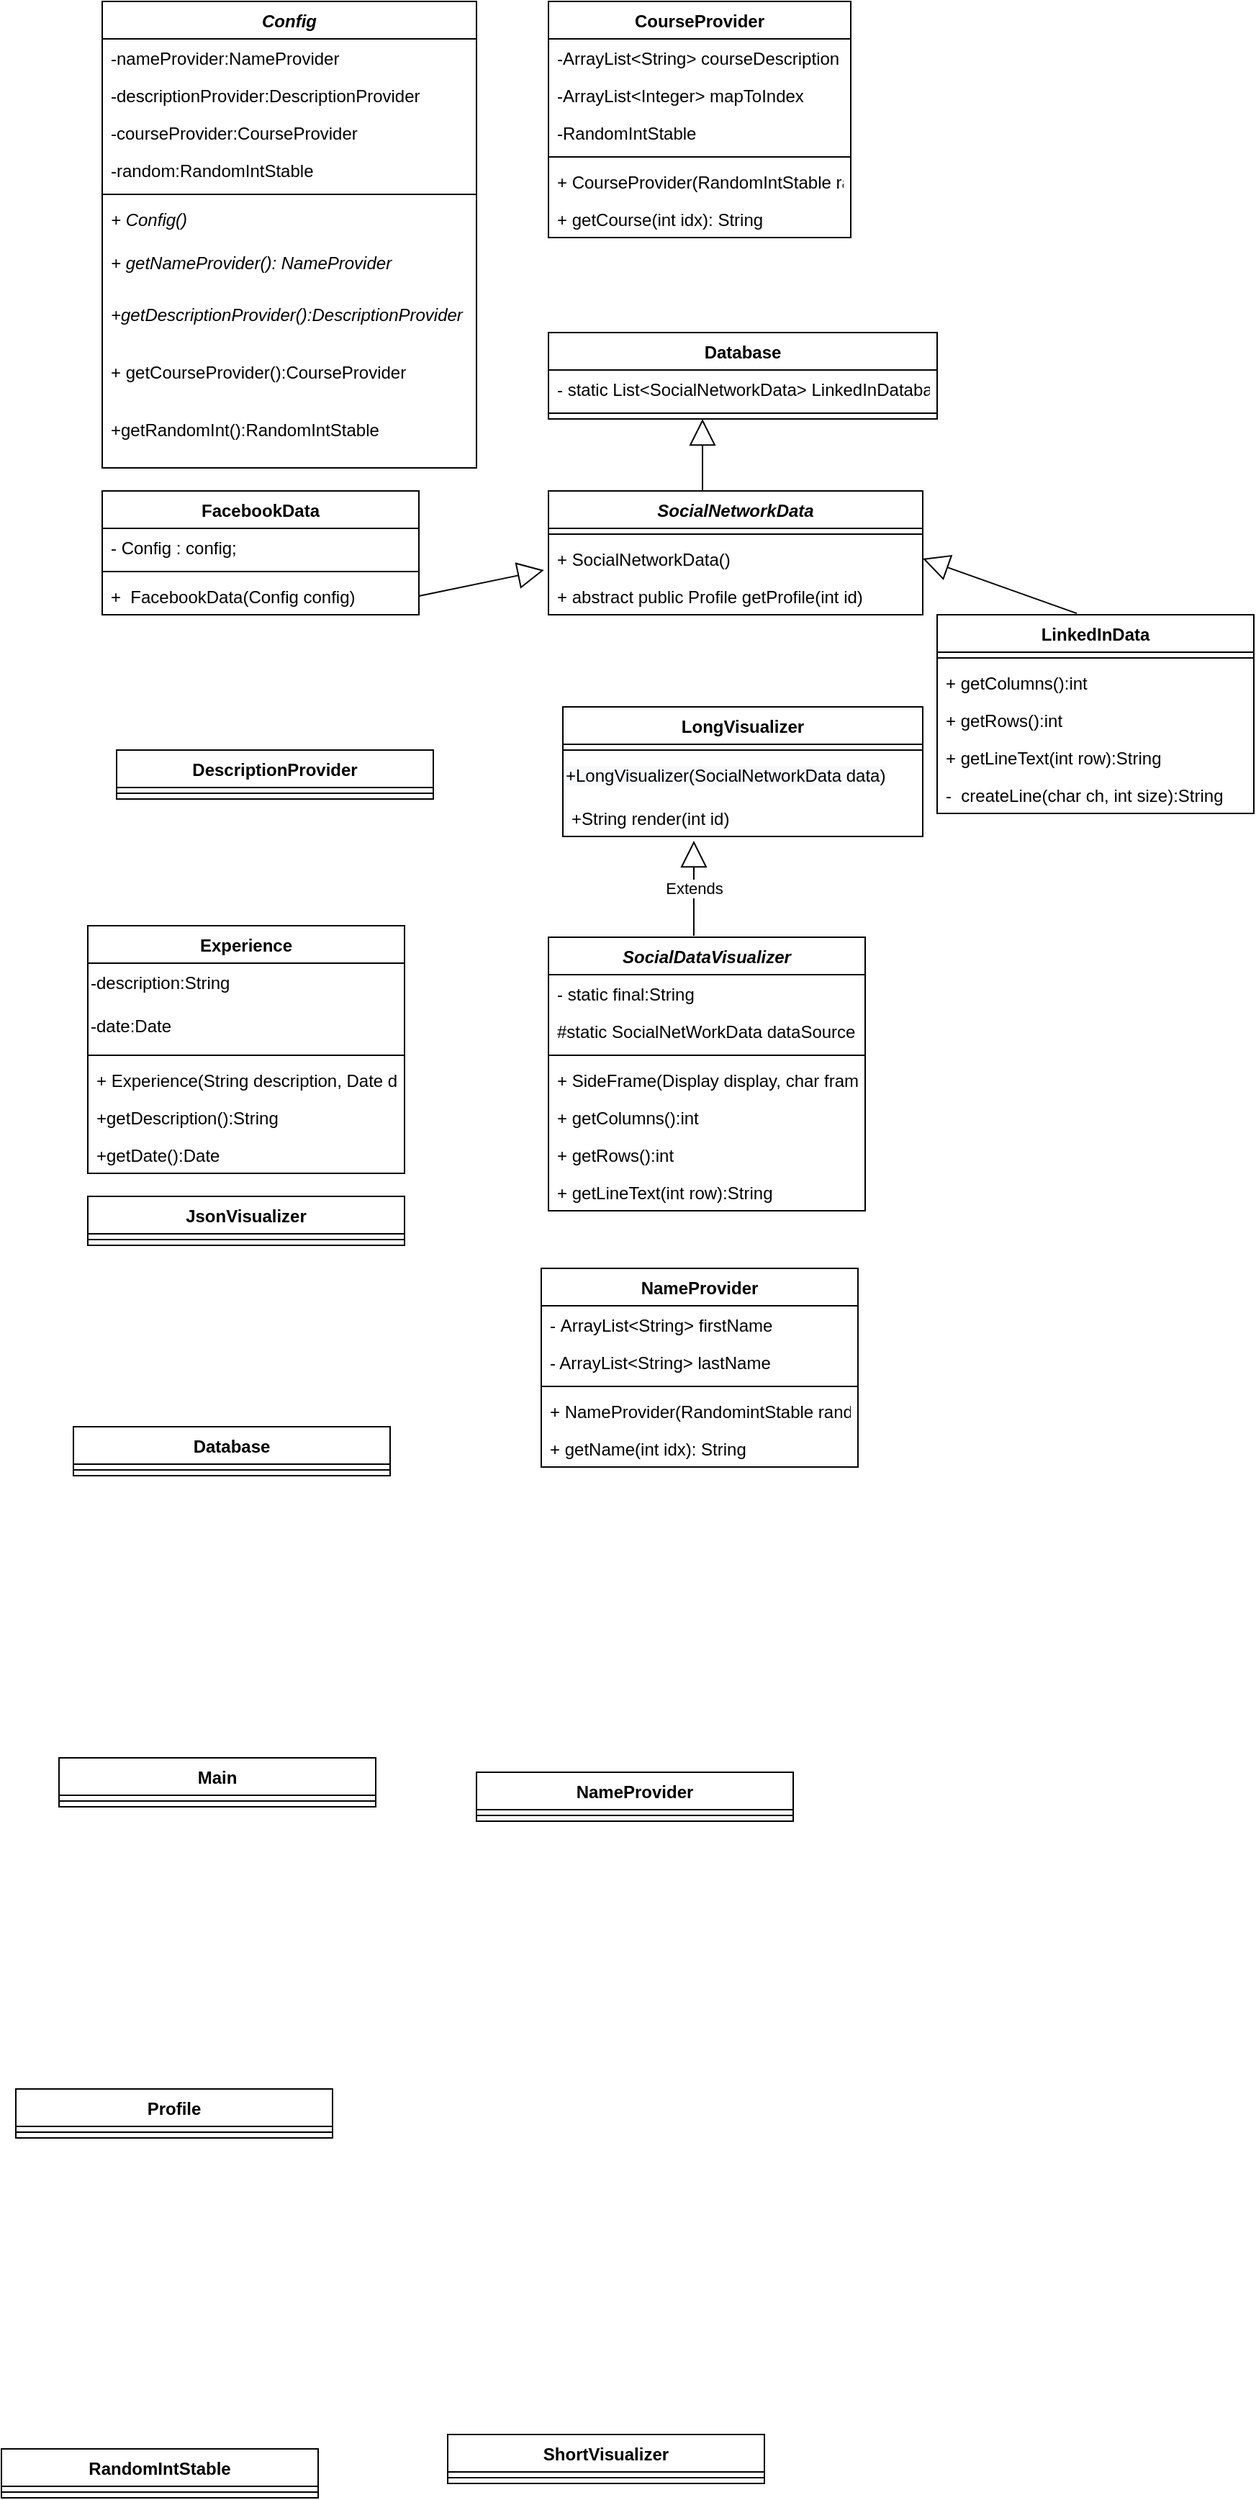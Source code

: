 <mxfile version="14.4.7" type="github" pages="2">
  <diagram id="tTqqeiQ2dOGr_DgL1vUh" name="Page-1">
    <mxGraphModel dx="1422" dy="692" grid="1" gridSize="10" guides="1" tooltips="1" connect="1" arrows="1" fold="1" page="1" pageScale="1" pageWidth="850" pageHeight="1100" math="0" shadow="0">
      <root>
        <mxCell id="0" />
        <mxCell id="1" parent="0" />
        <mxCell id="yU9ZGalVl50wGZDlpRYq-7" value="Config" style="swimlane;fontStyle=3;align=center;verticalAlign=top;childLayout=stackLayout;horizontal=1;startSize=26;horizontalStack=0;resizeParent=1;resizeParentMax=0;resizeLast=0;collapsible=1;marginBottom=0;" parent="1" vertex="1">
          <mxGeometry x="170" y="100" width="260" height="324" as="geometry" />
        </mxCell>
        <mxCell id="ykdTB0sEUb9U5BuUlxmW-1" value="-nameProvider:NameProvider" style="text;strokeColor=none;fillColor=none;align=left;verticalAlign=top;spacingLeft=4;spacingRight=4;overflow=hidden;rotatable=0;points=[[0,0.5],[1,0.5]];portConstraint=eastwest;" vertex="1" parent="yU9ZGalVl50wGZDlpRYq-7">
          <mxGeometry y="26" width="260" height="26" as="geometry" />
        </mxCell>
        <mxCell id="k0FSiRvKtLhEZNqfwJW8-2" value="-descriptionProvider:DescriptionProvider&#xa;" style="text;strokeColor=none;fillColor=none;align=left;verticalAlign=top;spacingLeft=4;spacingRight=4;overflow=hidden;rotatable=0;points=[[0,0.5],[1,0.5]];portConstraint=eastwest;" parent="yU9ZGalVl50wGZDlpRYq-7" vertex="1">
          <mxGeometry y="52" width="260" height="26" as="geometry" />
        </mxCell>
        <mxCell id="ykdTB0sEUb9U5BuUlxmW-2" value="-courseProvider:CourseProvider&#xa;" style="text;strokeColor=none;fillColor=none;align=left;verticalAlign=top;spacingLeft=4;spacingRight=4;overflow=hidden;rotatable=0;points=[[0,0.5],[1,0.5]];portConstraint=eastwest;" vertex="1" parent="yU9ZGalVl50wGZDlpRYq-7">
          <mxGeometry y="78" width="260" height="26" as="geometry" />
        </mxCell>
        <mxCell id="ykdTB0sEUb9U5BuUlxmW-3" value="-random:RandomIntStable&#xa;&#xa;" style="text;strokeColor=none;fillColor=none;align=left;verticalAlign=top;spacingLeft=4;spacingRight=4;overflow=hidden;rotatable=0;points=[[0,0.5],[1,0.5]];portConstraint=eastwest;" vertex="1" parent="yU9ZGalVl50wGZDlpRYq-7">
          <mxGeometry y="104" width="260" height="26" as="geometry" />
        </mxCell>
        <mxCell id="yU9ZGalVl50wGZDlpRYq-9" value="" style="line;strokeWidth=1;fillColor=none;align=left;verticalAlign=middle;spacingTop=-1;spacingLeft=3;spacingRight=3;rotatable=0;labelPosition=right;points=[];portConstraint=eastwest;" parent="yU9ZGalVl50wGZDlpRYq-7" vertex="1">
          <mxGeometry y="130" width="260" height="8" as="geometry" />
        </mxCell>
        <mxCell id="yU9ZGalVl50wGZDlpRYq-11" value="+ Config()" style="text;strokeColor=none;fillColor=none;align=left;verticalAlign=top;spacingLeft=4;spacingRight=4;overflow=hidden;rotatable=0;points=[[0,0.5],[1,0.5]];portConstraint=eastwest;fontStyle=2" parent="yU9ZGalVl50wGZDlpRYq-7" vertex="1">
          <mxGeometry y="138" width="260" height="30" as="geometry" />
        </mxCell>
        <mxCell id="yU9ZGalVl50wGZDlpRYq-10" value="+ getNameProvider(): NameProvider" style="text;strokeColor=none;fillColor=none;align=left;verticalAlign=top;spacingLeft=4;spacingRight=4;overflow=hidden;rotatable=0;points=[[0,0.5],[1,0.5]];portConstraint=eastwest;fontStyle=2" parent="yU9ZGalVl50wGZDlpRYq-7" vertex="1">
          <mxGeometry y="168" width="260" height="36" as="geometry" />
        </mxCell>
        <mxCell id="yU9ZGalVl50wGZDlpRYq-13" value="+getDescriptionProvider():DescriptionProvider " style="text;strokeColor=none;fillColor=none;align=left;verticalAlign=top;spacingLeft=4;spacingRight=4;overflow=hidden;rotatable=0;points=[[0,0.5],[1,0.5]];portConstraint=eastwest;fontStyle=2" parent="yU9ZGalVl50wGZDlpRYq-7" vertex="1">
          <mxGeometry y="204" width="260" height="40" as="geometry" />
        </mxCell>
        <mxCell id="yU9ZGalVl50wGZDlpRYq-12" value="+ getCourseProvider():CourseProvider" style="text;strokeColor=none;fillColor=none;align=left;verticalAlign=top;spacingLeft=4;spacingRight=4;overflow=hidden;rotatable=0;points=[[0,0.5],[1,0.5]];portConstraint=eastwest;" parent="yU9ZGalVl50wGZDlpRYq-7" vertex="1">
          <mxGeometry y="244" width="260" height="40" as="geometry" />
        </mxCell>
        <mxCell id="k0FSiRvKtLhEZNqfwJW8-1" value="+getRandomInt():RandomIntStable" style="text;strokeColor=none;fillColor=none;align=left;verticalAlign=top;spacingLeft=4;spacingRight=4;overflow=hidden;rotatable=0;points=[[0,0.5],[1,0.5]];portConstraint=eastwest;" parent="yU9ZGalVl50wGZDlpRYq-7" vertex="1">
          <mxGeometry y="284" width="260" height="40" as="geometry" />
        </mxCell>
        <mxCell id="yU9ZGalVl50wGZDlpRYq-14" value="DescriptionProvider" style="swimlane;fontStyle=1;align=center;verticalAlign=top;childLayout=stackLayout;horizontal=1;startSize=26;horizontalStack=0;resizeParent=1;resizeParentMax=0;resizeLast=0;collapsible=1;marginBottom=0;" parent="1" vertex="1">
          <mxGeometry x="180" y="620" width="220" height="34" as="geometry" />
        </mxCell>
        <mxCell id="yU9ZGalVl50wGZDlpRYq-16" value="" style="line;strokeWidth=1;fillColor=none;align=left;verticalAlign=middle;spacingTop=-1;spacingLeft=3;spacingRight=3;rotatable=0;labelPosition=right;points=[];portConstraint=eastwest;" parent="yU9ZGalVl50wGZDlpRYq-14" vertex="1">
          <mxGeometry y="26" width="220" height="8" as="geometry" />
        </mxCell>
        <mxCell id="yU9ZGalVl50wGZDlpRYq-24" value="Experience " style="swimlane;fontStyle=1;align=center;verticalAlign=top;childLayout=stackLayout;horizontal=1;startSize=26;horizontalStack=0;resizeParent=1;resizeParentMax=0;resizeLast=0;collapsible=1;marginBottom=0;" parent="1" vertex="1">
          <mxGeometry x="160" y="742" width="220" height="172" as="geometry" />
        </mxCell>
        <mxCell id="ykdTB0sEUb9U5BuUlxmW-108" value="&lt;font face=&quot;helvetica&quot;&gt;-description:String&lt;/font&gt;" style="text;whiteSpace=wrap;html=1;" vertex="1" parent="yU9ZGalVl50wGZDlpRYq-24">
          <mxGeometry y="26" width="220" height="30" as="geometry" />
        </mxCell>
        <mxCell id="ykdTB0sEUb9U5BuUlxmW-109" value="&lt;font face=&quot;helvetica&quot;&gt;-date:Date&lt;/font&gt;" style="text;whiteSpace=wrap;html=1;" vertex="1" parent="yU9ZGalVl50wGZDlpRYq-24">
          <mxGeometry y="56" width="220" height="30" as="geometry" />
        </mxCell>
        <mxCell id="yU9ZGalVl50wGZDlpRYq-26" value="" style="line;strokeWidth=1;fillColor=none;align=left;verticalAlign=middle;spacingTop=-1;spacingLeft=3;spacingRight=3;rotatable=0;labelPosition=right;points=[];portConstraint=eastwest;" parent="yU9ZGalVl50wGZDlpRYq-24" vertex="1">
          <mxGeometry y="86" width="220" height="8" as="geometry" />
        </mxCell>
        <mxCell id="ykdTB0sEUb9U5BuUlxmW-110" value="+ Experience(String description, Date date)" style="text;strokeColor=none;fillColor=none;align=left;verticalAlign=top;spacingLeft=4;spacingRight=4;overflow=hidden;rotatable=0;points=[[0,0.5],[1,0.5]];portConstraint=eastwest;" vertex="1" parent="yU9ZGalVl50wGZDlpRYq-24">
          <mxGeometry y="94" width="220" height="26" as="geometry" />
        </mxCell>
        <mxCell id="ykdTB0sEUb9U5BuUlxmW-111" value="+getDescription():String&#xa;" style="text;strokeColor=none;fillColor=none;align=left;verticalAlign=top;spacingLeft=4;spacingRight=4;overflow=hidden;rotatable=0;points=[[0,0.5],[1,0.5]];portConstraint=eastwest;" vertex="1" parent="yU9ZGalVl50wGZDlpRYq-24">
          <mxGeometry y="120" width="220" height="26" as="geometry" />
        </mxCell>
        <mxCell id="ykdTB0sEUb9U5BuUlxmW-112" value="+getDate():Date&#xa;" style="text;strokeColor=none;fillColor=none;align=left;verticalAlign=top;spacingLeft=4;spacingRight=4;overflow=hidden;rotatable=0;points=[[0,0.5],[1,0.5]];portConstraint=eastwest;" vertex="1" parent="yU9ZGalVl50wGZDlpRYq-24">
          <mxGeometry y="146" width="220" height="26" as="geometry" />
        </mxCell>
        <mxCell id="yU9ZGalVl50wGZDlpRYq-36" value="CourseProvider " style="swimlane;fontStyle=1;align=center;verticalAlign=top;childLayout=stackLayout;horizontal=1;startSize=26;horizontalStack=0;resizeParent=1;resizeParentMax=0;resizeLast=0;collapsible=1;marginBottom=0;fontColor=#000000;" parent="1" vertex="1">
          <mxGeometry x="480" y="100" width="210" height="164" as="geometry" />
        </mxCell>
        <mxCell id="yU9ZGalVl50wGZDlpRYq-37" value="-ArrayList&lt;String&gt; courseDescription" style="text;strokeColor=none;fillColor=none;align=left;verticalAlign=top;spacingLeft=4;spacingRight=4;overflow=hidden;rotatable=0;points=[[0,0.5],[1,0.5]];portConstraint=eastwest;" parent="yU9ZGalVl50wGZDlpRYq-36" vertex="1">
          <mxGeometry y="26" width="210" height="26" as="geometry" />
        </mxCell>
        <mxCell id="ykdTB0sEUb9U5BuUlxmW-95" value="-ArrayList&lt;Integer&gt; mapToIndex" style="text;strokeColor=none;fillColor=none;align=left;verticalAlign=top;spacingLeft=4;spacingRight=4;overflow=hidden;rotatable=0;points=[[0,0.5],[1,0.5]];portConstraint=eastwest;" vertex="1" parent="yU9ZGalVl50wGZDlpRYq-36">
          <mxGeometry y="52" width="210" height="26" as="geometry" />
        </mxCell>
        <mxCell id="ykdTB0sEUb9U5BuUlxmW-96" value="-RandomIntStable " style="text;strokeColor=none;fillColor=none;align=left;verticalAlign=top;spacingLeft=4;spacingRight=4;overflow=hidden;rotatable=0;points=[[0,0.5],[1,0.5]];portConstraint=eastwest;" vertex="1" parent="yU9ZGalVl50wGZDlpRYq-36">
          <mxGeometry y="78" width="210" height="26" as="geometry" />
        </mxCell>
        <mxCell id="yU9ZGalVl50wGZDlpRYq-38" value="" style="line;strokeWidth=1;fillColor=none;align=left;verticalAlign=middle;spacingTop=-1;spacingLeft=3;spacingRight=3;rotatable=0;labelPosition=right;points=[];portConstraint=eastwest;" parent="yU9ZGalVl50wGZDlpRYq-36" vertex="1">
          <mxGeometry y="104" width="210" height="8" as="geometry" />
        </mxCell>
        <mxCell id="yU9ZGalVl50wGZDlpRYq-39" value="+ CourseProvider(RandomIntStable rand)" style="text;strokeColor=none;fillColor=none;align=left;verticalAlign=top;spacingLeft=4;spacingRight=4;overflow=hidden;rotatable=0;points=[[0,0.5],[1,0.5]];portConstraint=eastwest;" parent="yU9ZGalVl50wGZDlpRYq-36" vertex="1">
          <mxGeometry y="112" width="210" height="26" as="geometry" />
        </mxCell>
        <mxCell id="yU9ZGalVl50wGZDlpRYq-50" value="+ getCourse(int idx): String" style="text;strokeColor=none;fillColor=none;align=left;verticalAlign=top;spacingLeft=4;spacingRight=4;overflow=hidden;rotatable=0;points=[[0,0.5],[1,0.5]];portConstraint=eastwest;" parent="yU9ZGalVl50wGZDlpRYq-36" vertex="1">
          <mxGeometry y="138" width="210" height="26" as="geometry" />
        </mxCell>
        <mxCell id="yU9ZGalVl50wGZDlpRYq-61" value="Database" style="swimlane;fontStyle=1;align=center;verticalAlign=top;childLayout=stackLayout;horizontal=1;startSize=26;horizontalStack=0;resizeParent=1;resizeParentMax=0;resizeLast=0;collapsible=1;marginBottom=0;" parent="1" vertex="1">
          <mxGeometry x="480" y="330" width="270" height="60" as="geometry" />
        </mxCell>
        <mxCell id="yU9ZGalVl50wGZDlpRYq-67" value="- static List&lt;SocialNetworkData&gt; LinkedInDatabase()" style="text;strokeColor=none;fillColor=none;align=left;verticalAlign=top;spacingLeft=4;spacingRight=4;overflow=hidden;rotatable=0;points=[[0,0.5],[1,0.5]];portConstraint=eastwest;" parent="yU9ZGalVl50wGZDlpRYq-61" vertex="1">
          <mxGeometry y="26" width="270" height="26" as="geometry" />
        </mxCell>
        <mxCell id="yU9ZGalVl50wGZDlpRYq-62" value="" style="line;strokeWidth=1;fillColor=none;align=left;verticalAlign=middle;spacingTop=-1;spacingLeft=3;spacingRight=3;rotatable=0;labelPosition=right;points=[];portConstraint=eastwest;" parent="yU9ZGalVl50wGZDlpRYq-61" vertex="1">
          <mxGeometry y="52" width="270" height="8" as="geometry" />
        </mxCell>
        <mxCell id="ykdTB0sEUb9U5BuUlxmW-4" value="FacebookData" style="swimlane;fontStyle=1;align=center;verticalAlign=top;childLayout=stackLayout;horizontal=1;startSize=26;horizontalStack=0;resizeParent=1;resizeParentMax=0;resizeLast=0;collapsible=1;marginBottom=0;" vertex="1" parent="1">
          <mxGeometry x="170" y="440" width="220" height="86" as="geometry" />
        </mxCell>
        <mxCell id="ykdTB0sEUb9U5BuUlxmW-104" value="- Config : config;" style="text;strokeColor=none;fillColor=none;align=left;verticalAlign=top;spacingLeft=4;spacingRight=4;overflow=hidden;rotatable=0;points=[[0,0.5],[1,0.5]];portConstraint=eastwest;" vertex="1" parent="ykdTB0sEUb9U5BuUlxmW-4">
          <mxGeometry y="26" width="220" height="26" as="geometry" />
        </mxCell>
        <mxCell id="ykdTB0sEUb9U5BuUlxmW-5" value="" style="line;strokeWidth=1;fillColor=none;align=left;verticalAlign=middle;spacingTop=-1;spacingLeft=3;spacingRight=3;rotatable=0;labelPosition=right;points=[];portConstraint=eastwest;" vertex="1" parent="ykdTB0sEUb9U5BuUlxmW-4">
          <mxGeometry y="52" width="220" height="8" as="geometry" />
        </mxCell>
        <mxCell id="ykdTB0sEUb9U5BuUlxmW-9" value="+  FacebookData(Config config)" style="text;strokeColor=none;fillColor=none;align=left;verticalAlign=top;spacingLeft=4;spacingRight=4;overflow=hidden;rotatable=0;points=[[0,0.5],[1,0.5]];portConstraint=eastwest;" vertex="1" parent="ykdTB0sEUb9U5BuUlxmW-4">
          <mxGeometry y="60" width="220" height="26" as="geometry" />
        </mxCell>
        <mxCell id="ykdTB0sEUb9U5BuUlxmW-10" value="JsonVisualizer" style="swimlane;fontStyle=1;align=center;verticalAlign=top;childLayout=stackLayout;horizontal=1;startSize=26;horizontalStack=0;resizeParent=1;resizeParentMax=0;resizeLast=0;collapsible=1;marginBottom=0;" vertex="1" parent="1">
          <mxGeometry x="160" y="930" width="220" height="34" as="geometry" />
        </mxCell>
        <mxCell id="ykdTB0sEUb9U5BuUlxmW-11" value="" style="line;strokeWidth=1;fillColor=none;align=left;verticalAlign=middle;spacingTop=-1;spacingLeft=3;spacingRight=3;rotatable=0;labelPosition=right;points=[];portConstraint=eastwest;" vertex="1" parent="ykdTB0sEUb9U5BuUlxmW-10">
          <mxGeometry y="26" width="220" height="8" as="geometry" />
        </mxCell>
        <mxCell id="ykdTB0sEUb9U5BuUlxmW-16" value="LinkedInData" style="swimlane;fontStyle=1;align=center;verticalAlign=top;childLayout=stackLayout;horizontal=1;startSize=26;horizontalStack=0;resizeParent=1;resizeParentMax=0;resizeLast=0;collapsible=1;marginBottom=0;" vertex="1" parent="1">
          <mxGeometry x="750" y="526" width="220" height="138" as="geometry" />
        </mxCell>
        <mxCell id="ykdTB0sEUb9U5BuUlxmW-17" value="" style="line;strokeWidth=1;fillColor=none;align=left;verticalAlign=middle;spacingTop=-1;spacingLeft=3;spacingRight=3;rotatable=0;labelPosition=right;points=[];portConstraint=eastwest;" vertex="1" parent="ykdTB0sEUb9U5BuUlxmW-16">
          <mxGeometry y="26" width="220" height="8" as="geometry" />
        </mxCell>
        <mxCell id="ykdTB0sEUb9U5BuUlxmW-18" value="+ getColumns():int" style="text;strokeColor=none;fillColor=none;align=left;verticalAlign=top;spacingLeft=4;spacingRight=4;overflow=hidden;rotatable=0;points=[[0,0.5],[1,0.5]];portConstraint=eastwest;" vertex="1" parent="ykdTB0sEUb9U5BuUlxmW-16">
          <mxGeometry y="34" width="220" height="26" as="geometry" />
        </mxCell>
        <mxCell id="ykdTB0sEUb9U5BuUlxmW-19" value="+ getRows():int" style="text;strokeColor=none;fillColor=none;align=left;verticalAlign=top;spacingLeft=4;spacingRight=4;overflow=hidden;rotatable=0;points=[[0,0.5],[1,0.5]];portConstraint=eastwest;" vertex="1" parent="ykdTB0sEUb9U5BuUlxmW-16">
          <mxGeometry y="60" width="220" height="26" as="geometry" />
        </mxCell>
        <mxCell id="ykdTB0sEUb9U5BuUlxmW-20" value="+ getLineText(int row):String" style="text;strokeColor=none;fillColor=none;align=left;verticalAlign=top;spacingLeft=4;spacingRight=4;overflow=hidden;rotatable=0;points=[[0,0.5],[1,0.5]];portConstraint=eastwest;" vertex="1" parent="ykdTB0sEUb9U5BuUlxmW-16">
          <mxGeometry y="86" width="220" height="26" as="geometry" />
        </mxCell>
        <mxCell id="ykdTB0sEUb9U5BuUlxmW-21" value="-  createLine(char ch, int size):String" style="text;strokeColor=none;fillColor=none;align=left;verticalAlign=top;spacingLeft=4;spacingRight=4;overflow=hidden;rotatable=0;points=[[0,0.5],[1,0.5]];portConstraint=eastwest;" vertex="1" parent="ykdTB0sEUb9U5BuUlxmW-16">
          <mxGeometry y="112" width="220" height="26" as="geometry" />
        </mxCell>
        <mxCell id="ykdTB0sEUb9U5BuUlxmW-22" value="Database" style="swimlane;fontStyle=1;align=center;verticalAlign=top;childLayout=stackLayout;horizontal=1;startSize=26;horizontalStack=0;resizeParent=1;resizeParentMax=0;resizeLast=0;collapsible=1;marginBottom=0;" vertex="1" parent="1">
          <mxGeometry x="150" y="1090" width="220" height="34" as="geometry" />
        </mxCell>
        <mxCell id="ykdTB0sEUb9U5BuUlxmW-24" value="" style="line;strokeWidth=1;fillColor=none;align=left;verticalAlign=middle;spacingTop=-1;spacingLeft=3;spacingRight=3;rotatable=0;labelPosition=right;points=[];portConstraint=eastwest;" vertex="1" parent="ykdTB0sEUb9U5BuUlxmW-22">
          <mxGeometry y="26" width="220" height="8" as="geometry" />
        </mxCell>
        <mxCell id="ykdTB0sEUb9U5BuUlxmW-29" value="LongVisualizer" style="swimlane;fontStyle=1;align=center;verticalAlign=top;childLayout=stackLayout;horizontal=1;startSize=26;horizontalStack=0;resizeParent=1;resizeParentMax=0;resizeLast=0;collapsible=1;marginBottom=0;" vertex="1" parent="1">
          <mxGeometry x="490" y="590" width="250" height="90" as="geometry" />
        </mxCell>
        <mxCell id="ykdTB0sEUb9U5BuUlxmW-31" value="" style="line;strokeWidth=1;fillColor=none;align=left;verticalAlign=middle;spacingTop=-1;spacingLeft=3;spacingRight=3;rotatable=0;labelPosition=right;points=[];portConstraint=eastwest;" vertex="1" parent="ykdTB0sEUb9U5BuUlxmW-29">
          <mxGeometry y="26" width="250" height="8" as="geometry" />
        </mxCell>
        <mxCell id="ykdTB0sEUb9U5BuUlxmW-102" value="&lt;span style=&quot;color: rgb(0, 0, 0); font-family: helvetica; font-size: 12px; font-style: normal; font-weight: 400; letter-spacing: normal; text-align: left; text-indent: 0px; text-transform: none; word-spacing: 0px; background-color: rgb(248, 249, 250); display: inline; float: none;&quot;&gt;+LongVisualizer(SocialNetworkData data)&lt;/span&gt;" style="text;whiteSpace=wrap;html=1;" vertex="1" parent="ykdTB0sEUb9U5BuUlxmW-29">
          <mxGeometry y="34" width="250" height="30" as="geometry" />
        </mxCell>
        <mxCell id="ykdTB0sEUb9U5BuUlxmW-33" value="+String render(int id)" style="text;strokeColor=none;fillColor=none;align=left;verticalAlign=top;spacingLeft=4;spacingRight=4;overflow=hidden;rotatable=0;points=[[0,0.5],[1,0.5]];portConstraint=eastwest;" vertex="1" parent="ykdTB0sEUb9U5BuUlxmW-29">
          <mxGeometry y="64" width="250" height="26" as="geometry" />
        </mxCell>
        <mxCell id="ykdTB0sEUb9U5BuUlxmW-36" value="Main " style="swimlane;fontStyle=1;align=center;verticalAlign=top;childLayout=stackLayout;horizontal=1;startSize=26;horizontalStack=0;resizeParent=1;resizeParentMax=0;resizeLast=0;collapsible=1;marginBottom=0;" vertex="1" parent="1">
          <mxGeometry x="140" y="1320" width="220" height="34" as="geometry" />
        </mxCell>
        <mxCell id="ykdTB0sEUb9U5BuUlxmW-38" value="" style="line;strokeWidth=1;fillColor=none;align=left;verticalAlign=middle;spacingTop=-1;spacingLeft=3;spacingRight=3;rotatable=0;labelPosition=right;points=[];portConstraint=eastwest;" vertex="1" parent="ykdTB0sEUb9U5BuUlxmW-36">
          <mxGeometry y="26" width="220" height="8" as="geometry" />
        </mxCell>
        <mxCell id="ykdTB0sEUb9U5BuUlxmW-43" value="NameProvider " style="swimlane;fontStyle=1;align=center;verticalAlign=top;childLayout=stackLayout;horizontal=1;startSize=26;horizontalStack=0;resizeParent=1;resizeParentMax=0;resizeLast=0;collapsible=1;marginBottom=0;" vertex="1" parent="1">
          <mxGeometry x="430" y="1330" width="220" height="34" as="geometry" />
        </mxCell>
        <mxCell id="ykdTB0sEUb9U5BuUlxmW-45" value="" style="line;strokeWidth=1;fillColor=none;align=left;verticalAlign=middle;spacingTop=-1;spacingLeft=3;spacingRight=3;rotatable=0;labelPosition=right;points=[];portConstraint=eastwest;" vertex="1" parent="ykdTB0sEUb9U5BuUlxmW-43">
          <mxGeometry y="26" width="220" height="8" as="geometry" />
        </mxCell>
        <mxCell id="ykdTB0sEUb9U5BuUlxmW-50" value="Profile " style="swimlane;fontStyle=1;align=center;verticalAlign=top;childLayout=stackLayout;horizontal=1;startSize=26;horizontalStack=0;resizeParent=1;resizeParentMax=0;resizeLast=0;collapsible=1;marginBottom=0;" vertex="1" parent="1">
          <mxGeometry x="110" y="1550" width="220" height="34" as="geometry" />
        </mxCell>
        <mxCell id="ykdTB0sEUb9U5BuUlxmW-52" value="" style="line;strokeWidth=1;fillColor=none;align=left;verticalAlign=middle;spacingTop=-1;spacingLeft=3;spacingRight=3;rotatable=0;labelPosition=right;points=[];portConstraint=eastwest;" vertex="1" parent="ykdTB0sEUb9U5BuUlxmW-50">
          <mxGeometry y="26" width="220" height="8" as="geometry" />
        </mxCell>
        <mxCell id="ykdTB0sEUb9U5BuUlxmW-57" value="NameProvider " style="swimlane;fontStyle=1;align=center;verticalAlign=top;childLayout=stackLayout;horizontal=1;startSize=26;horizontalStack=0;resizeParent=1;resizeParentMax=0;resizeLast=0;collapsible=1;marginBottom=0;" vertex="1" parent="1">
          <mxGeometry x="475" y="980" width="220" height="138" as="geometry" />
        </mxCell>
        <mxCell id="ykdTB0sEUb9U5BuUlxmW-107" value="- ArrayList&lt;String&gt; firstName" style="text;strokeColor=none;fillColor=none;align=left;verticalAlign=top;spacingLeft=4;spacingRight=4;overflow=hidden;rotatable=0;points=[[0,0.5],[1,0.5]];portConstraint=eastwest;" vertex="1" parent="ykdTB0sEUb9U5BuUlxmW-57">
          <mxGeometry y="26" width="220" height="26" as="geometry" />
        </mxCell>
        <mxCell id="ykdTB0sEUb9U5BuUlxmW-113" value="- ArrayList&lt;String&gt; lastName" style="text;strokeColor=none;fillColor=none;align=left;verticalAlign=top;spacingLeft=4;spacingRight=4;overflow=hidden;rotatable=0;points=[[0,0.5],[1,0.5]];portConstraint=eastwest;" vertex="1" parent="ykdTB0sEUb9U5BuUlxmW-57">
          <mxGeometry y="52" width="220" height="26" as="geometry" />
        </mxCell>
        <mxCell id="ykdTB0sEUb9U5BuUlxmW-59" value="" style="line;strokeWidth=1;fillColor=none;align=left;verticalAlign=middle;spacingTop=-1;spacingLeft=3;spacingRight=3;rotatable=0;labelPosition=right;points=[];portConstraint=eastwest;" vertex="1" parent="ykdTB0sEUb9U5BuUlxmW-57">
          <mxGeometry y="78" width="220" height="8" as="geometry" />
        </mxCell>
        <mxCell id="ykdTB0sEUb9U5BuUlxmW-106" value="+ NameProvider(RandomintStable rand)" style="text;strokeColor=none;fillColor=none;align=left;verticalAlign=top;spacingLeft=4;spacingRight=4;overflow=hidden;rotatable=0;points=[[0,0.5],[1,0.5]];portConstraint=eastwest;" vertex="1" parent="ykdTB0sEUb9U5BuUlxmW-57">
          <mxGeometry y="86" width="220" height="26" as="geometry" />
        </mxCell>
        <mxCell id="ykdTB0sEUb9U5BuUlxmW-114" value="+ getName(int idx): String" style="text;strokeColor=none;fillColor=none;align=left;verticalAlign=top;spacingLeft=4;spacingRight=4;overflow=hidden;rotatable=0;points=[[0,0.5],[1,0.5]];portConstraint=eastwest;" vertex="1" parent="ykdTB0sEUb9U5BuUlxmW-57">
          <mxGeometry y="112" width="220" height="26" as="geometry" />
        </mxCell>
        <mxCell id="ykdTB0sEUb9U5BuUlxmW-64" value="RandomIntStable " style="swimlane;fontStyle=1;align=center;verticalAlign=top;childLayout=stackLayout;horizontal=1;startSize=26;horizontalStack=0;resizeParent=1;resizeParentMax=0;resizeLast=0;collapsible=1;marginBottom=0;" vertex="1" parent="1">
          <mxGeometry x="100" y="1800" width="220" height="34" as="geometry" />
        </mxCell>
        <mxCell id="ykdTB0sEUb9U5BuUlxmW-66" value="" style="line;strokeWidth=1;fillColor=none;align=left;verticalAlign=middle;spacingTop=-1;spacingLeft=3;spacingRight=3;rotatable=0;labelPosition=right;points=[];portConstraint=eastwest;" vertex="1" parent="ykdTB0sEUb9U5BuUlxmW-64">
          <mxGeometry y="26" width="220" height="8" as="geometry" />
        </mxCell>
        <mxCell id="ykdTB0sEUb9U5BuUlxmW-71" value="ShortVisualizer " style="swimlane;fontStyle=1;align=center;verticalAlign=top;childLayout=stackLayout;horizontal=1;startSize=26;horizontalStack=0;resizeParent=1;resizeParentMax=0;resizeLast=0;collapsible=1;marginBottom=0;" vertex="1" parent="1">
          <mxGeometry x="410" y="1790" width="220" height="34" as="geometry" />
        </mxCell>
        <mxCell id="ykdTB0sEUb9U5BuUlxmW-73" value="" style="line;strokeWidth=1;fillColor=none;align=left;verticalAlign=middle;spacingTop=-1;spacingLeft=3;spacingRight=3;rotatable=0;labelPosition=right;points=[];portConstraint=eastwest;" vertex="1" parent="ykdTB0sEUb9U5BuUlxmW-71">
          <mxGeometry y="26" width="220" height="8" as="geometry" />
        </mxCell>
        <mxCell id="ykdTB0sEUb9U5BuUlxmW-78" value="SocialDataVisualizer " style="swimlane;fontStyle=3;align=center;verticalAlign=top;childLayout=stackLayout;horizontal=1;startSize=26;horizontalStack=0;resizeParent=1;resizeParentMax=0;resizeLast=0;collapsible=1;marginBottom=0;" vertex="1" parent="1">
          <mxGeometry x="480" y="750" width="220" height="190" as="geometry" />
        </mxCell>
        <mxCell id="ykdTB0sEUb9U5BuUlxmW-79" value="- static final:String" style="text;strokeColor=none;fillColor=none;align=left;verticalAlign=top;spacingLeft=4;spacingRight=4;overflow=hidden;rotatable=0;points=[[0,0.5],[1,0.5]];portConstraint=eastwest;" vertex="1" parent="ykdTB0sEUb9U5BuUlxmW-78">
          <mxGeometry y="26" width="220" height="26" as="geometry" />
        </mxCell>
        <mxCell id="ykdTB0sEUb9U5BuUlxmW-92" value="#static SocialNetWorkData dataSource" style="text;strokeColor=none;fillColor=none;align=left;verticalAlign=top;spacingLeft=4;spacingRight=4;overflow=hidden;rotatable=0;points=[[0,0.5],[1,0.5]];portConstraint=eastwest;" vertex="1" parent="ykdTB0sEUb9U5BuUlxmW-78">
          <mxGeometry y="52" width="220" height="26" as="geometry" />
        </mxCell>
        <mxCell id="ykdTB0sEUb9U5BuUlxmW-80" value="" style="line;strokeWidth=1;fillColor=none;align=left;verticalAlign=middle;spacingTop=-1;spacingLeft=3;spacingRight=3;rotatable=0;labelPosition=right;points=[];portConstraint=eastwest;" vertex="1" parent="ykdTB0sEUb9U5BuUlxmW-78">
          <mxGeometry y="78" width="220" height="8" as="geometry" />
        </mxCell>
        <mxCell id="ykdTB0sEUb9U5BuUlxmW-81" value="+ SideFrame(Display display, char frameChar)" style="text;strokeColor=none;fillColor=none;align=left;verticalAlign=top;spacingLeft=4;spacingRight=4;overflow=hidden;rotatable=0;points=[[0,0.5],[1,0.5]];portConstraint=eastwest;" vertex="1" parent="ykdTB0sEUb9U5BuUlxmW-78">
          <mxGeometry y="86" width="220" height="26" as="geometry" />
        </mxCell>
        <mxCell id="ykdTB0sEUb9U5BuUlxmW-82" value="+ getColumns():int" style="text;strokeColor=none;fillColor=none;align=left;verticalAlign=top;spacingLeft=4;spacingRight=4;overflow=hidden;rotatable=0;points=[[0,0.5],[1,0.5]];portConstraint=eastwest;" vertex="1" parent="ykdTB0sEUb9U5BuUlxmW-78">
          <mxGeometry y="112" width="220" height="26" as="geometry" />
        </mxCell>
        <mxCell id="ykdTB0sEUb9U5BuUlxmW-83" value="+ getRows():int" style="text;strokeColor=none;fillColor=none;align=left;verticalAlign=top;spacingLeft=4;spacingRight=4;overflow=hidden;rotatable=0;points=[[0,0.5],[1,0.5]];portConstraint=eastwest;" vertex="1" parent="ykdTB0sEUb9U5BuUlxmW-78">
          <mxGeometry y="138" width="220" height="26" as="geometry" />
        </mxCell>
        <mxCell id="ykdTB0sEUb9U5BuUlxmW-84" value="+ getLineText(int row):String" style="text;strokeColor=none;fillColor=none;align=left;verticalAlign=top;spacingLeft=4;spacingRight=4;overflow=hidden;rotatable=0;points=[[0,0.5],[1,0.5]];portConstraint=eastwest;" vertex="1" parent="ykdTB0sEUb9U5BuUlxmW-78">
          <mxGeometry y="164" width="220" height="26" as="geometry" />
        </mxCell>
        <mxCell id="ykdTB0sEUb9U5BuUlxmW-85" value="SocialNetworkData" style="swimlane;fontStyle=3;align=center;verticalAlign=top;childLayout=stackLayout;horizontal=1;startSize=26;horizontalStack=0;resizeParent=1;resizeParentMax=0;resizeLast=0;collapsible=1;marginBottom=0;" vertex="1" parent="1">
          <mxGeometry x="480" y="440" width="260" height="86" as="geometry" />
        </mxCell>
        <mxCell id="ykdTB0sEUb9U5BuUlxmW-87" value="" style="line;strokeWidth=1;fillColor=none;align=left;verticalAlign=middle;spacingTop=-1;spacingLeft=3;spacingRight=3;rotatable=0;labelPosition=right;points=[];portConstraint=eastwest;" vertex="1" parent="ykdTB0sEUb9U5BuUlxmW-85">
          <mxGeometry y="26" width="260" height="8" as="geometry" />
        </mxCell>
        <mxCell id="ykdTB0sEUb9U5BuUlxmW-88" value="+ SocialNetworkData()" style="text;strokeColor=none;fillColor=none;align=left;verticalAlign=top;spacingLeft=4;spacingRight=4;overflow=hidden;rotatable=0;points=[[0,0.5],[1,0.5]];portConstraint=eastwest;" vertex="1" parent="ykdTB0sEUb9U5BuUlxmW-85">
          <mxGeometry y="34" width="260" height="26" as="geometry" />
        </mxCell>
        <mxCell id="ykdTB0sEUb9U5BuUlxmW-89" value="+ abstract public Profile getProfile(int id)" style="text;strokeColor=none;fillColor=none;align=left;verticalAlign=top;spacingLeft=4;spacingRight=4;overflow=hidden;rotatable=0;points=[[0,0.5],[1,0.5]];portConstraint=eastwest;" vertex="1" parent="ykdTB0sEUb9U5BuUlxmW-85">
          <mxGeometry y="60" width="260" height="26" as="geometry" />
        </mxCell>
        <mxCell id="ykdTB0sEUb9U5BuUlxmW-94" value="" style="endArrow=block;endSize=16;endFill=0;html=1;" edge="1" parent="1">
          <mxGeometry width="160" relative="1" as="geometry">
            <mxPoint x="587" y="440" as="sourcePoint" />
            <mxPoint x="587" y="390" as="targetPoint" />
          </mxGeometry>
        </mxCell>
        <mxCell id="ykdTB0sEUb9U5BuUlxmW-97" value="" style="endArrow=block;endSize=16;endFill=0;html=1;entryX=-0.012;entryY=-0.192;entryDx=0;entryDy=0;entryPerimeter=0;exitX=1;exitY=0.5;exitDx=0;exitDy=0;" edge="1" parent="1" target="ykdTB0sEUb9U5BuUlxmW-89">
          <mxGeometry width="160" relative="1" as="geometry">
            <mxPoint x="390" y="513" as="sourcePoint" />
            <mxPoint x="530.06" y="568.512" as="targetPoint" />
          </mxGeometry>
        </mxCell>
        <mxCell id="ykdTB0sEUb9U5BuUlxmW-98" value="" style="endArrow=block;endSize=16;endFill=0;html=1;exitX=0.441;exitY=-0.007;exitDx=0;exitDy=0;exitPerimeter=0;entryX=1;entryY=0.5;entryDx=0;entryDy=0;" edge="1" parent="1" source="ykdTB0sEUb9U5BuUlxmW-16" target="ykdTB0sEUb9U5BuUlxmW-88">
          <mxGeometry width="160" relative="1" as="geometry">
            <mxPoint x="400" y="523" as="sourcePoint" />
            <mxPoint x="690" y="530" as="targetPoint" />
          </mxGeometry>
        </mxCell>
        <mxCell id="ykdTB0sEUb9U5BuUlxmW-101" value="Extends" style="endArrow=block;endSize=16;endFill=0;html=1;exitX=0.459;exitY=-0.005;exitDx=0;exitDy=0;exitPerimeter=0;entryX=0.364;entryY=1.115;entryDx=0;entryDy=0;entryPerimeter=0;" edge="1" parent="1" source="ykdTB0sEUb9U5BuUlxmW-78" target="ykdTB0sEUb9U5BuUlxmW-33">
          <mxGeometry width="160" relative="1" as="geometry">
            <mxPoint x="570" y="790" as="sourcePoint" />
            <mxPoint x="595.75" y="705.012" as="targetPoint" />
          </mxGeometry>
        </mxCell>
      </root>
    </mxGraphModel>
  </diagram>
  <diagram id="gUssjOfsXlgAjrQKuPPh" name="Page-2">
    <mxGraphModel dx="1422" dy="692" grid="1" gridSize="10" guides="1" tooltips="1" connect="1" arrows="1" fold="1" page="1" pageScale="1" pageWidth="850" pageHeight="1100" math="0" shadow="0">
      <root>
        <mxCell id="0IqnQ-RCOPLzrM5Gykzw-0" />
        <mxCell id="0IqnQ-RCOPLzrM5Gykzw-1" parent="0IqnQ-RCOPLzrM5Gykzw-0" />
      </root>
    </mxGraphModel>
  </diagram>
</mxfile>
